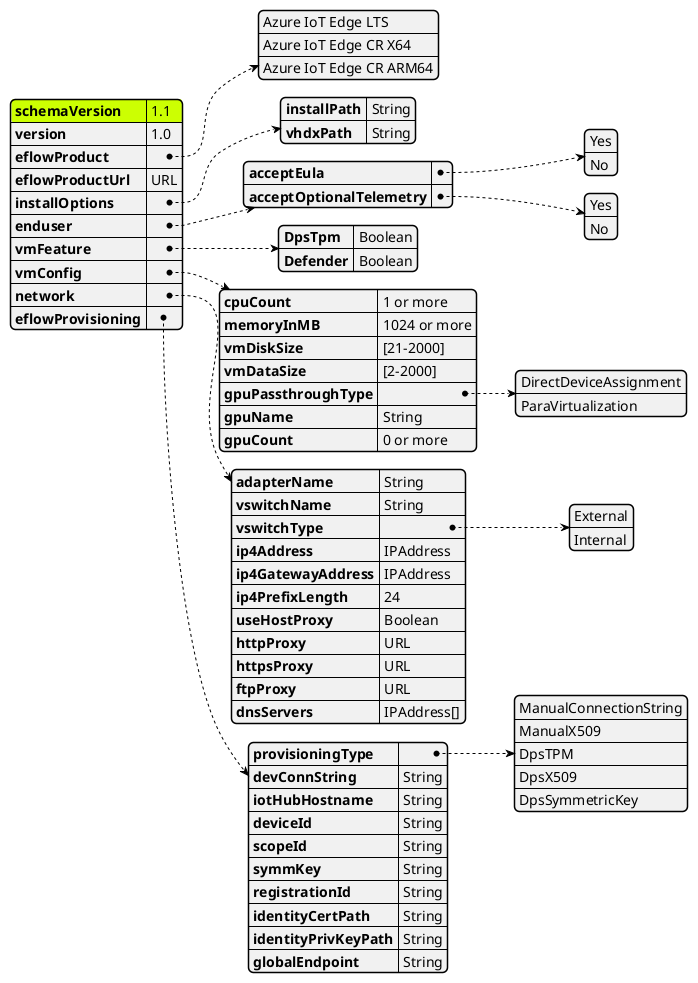 @startjson eflowAutoDeploy
<style>
jsonDiagram {
  node {
    FontName Segoe UI SemiBold
    FontColor blue
    FontSize 14
    RoundCorner 10
    LineThickness 1
    separator {
      LineThickness 0.25
      LineColor black
    }
  }
  arrow {
    LineColor blue
    LineThickness 1
    LineStyle 2;5
  }
  highlight {
      BackgroundColor Blue
      FontColor White
  }
}
</style>
#highlight "schemaVersion"
{
    "schemaVersion":"1.1",
    "version":"1.0",
    "eflowProduct" :["Azure IoT Edge LTS", "Azure IoT Edge CR X64","Azure IoT Edge CR ARM64"],
    "eflowProductUrl" : "URL",
    "installOptions":{
        "installPath":"String",
        "vhdxPath":"String"
    },
    "enduser":{
        "acceptEula" : ["Yes","No"],
        "acceptOptionalTelemetry" : ["Yes","No"]
    },
    "vmFeature":{
        "DpsTpm": "Boolean",
        "Defender": "Boolean"
    },
    "vmConfig":{
        "cpuCount" : "1 or more",
        "memoryInMB" : "1024 or more",
        "vmDiskSize" : "[21-2000]",
        "vmDataSize" : "[2-2000]",
        "gpuPassthroughType" : ["DirectDeviceAssignment", "ParaVirtualization"],
        "gpuName" : "String",
        "gpuCount" : "0 or more"
    },
    "network":{
        "adapterName": "String",
        "vswitchName" : "String",
        "vswitchType" : ["External", "Internal"],
        "ip4Address": "IPAddress",
        "ip4GatewayAddress": "IPAddress",
        "ip4PrefixLength" : "24",
        "useHostProxy" : "Boolean",
        "httpProxy":"URL",
        "httpsProxy":"URL",
        "ftpProxy":"URL",
        "dnsServers":"IPAddress[]"
    },
    "eflowProvisioning":{
        "provisioningType" : ["ManualConnectionString","ManualX509","DpsTPM","DpsX509","DpsSymmetricKey"],
        "devConnString" : "String",
        "iotHubHostname" : "String",
        "deviceId" : "String",
        "scopeId" : "String",
        "symmKey": "String",
        "registrationId" : "String",
        "identityCertPath" : "String",
        "identityPrivKeyPath" : "String",
        "globalEndpoint" : "String"
    }
}
@endjson